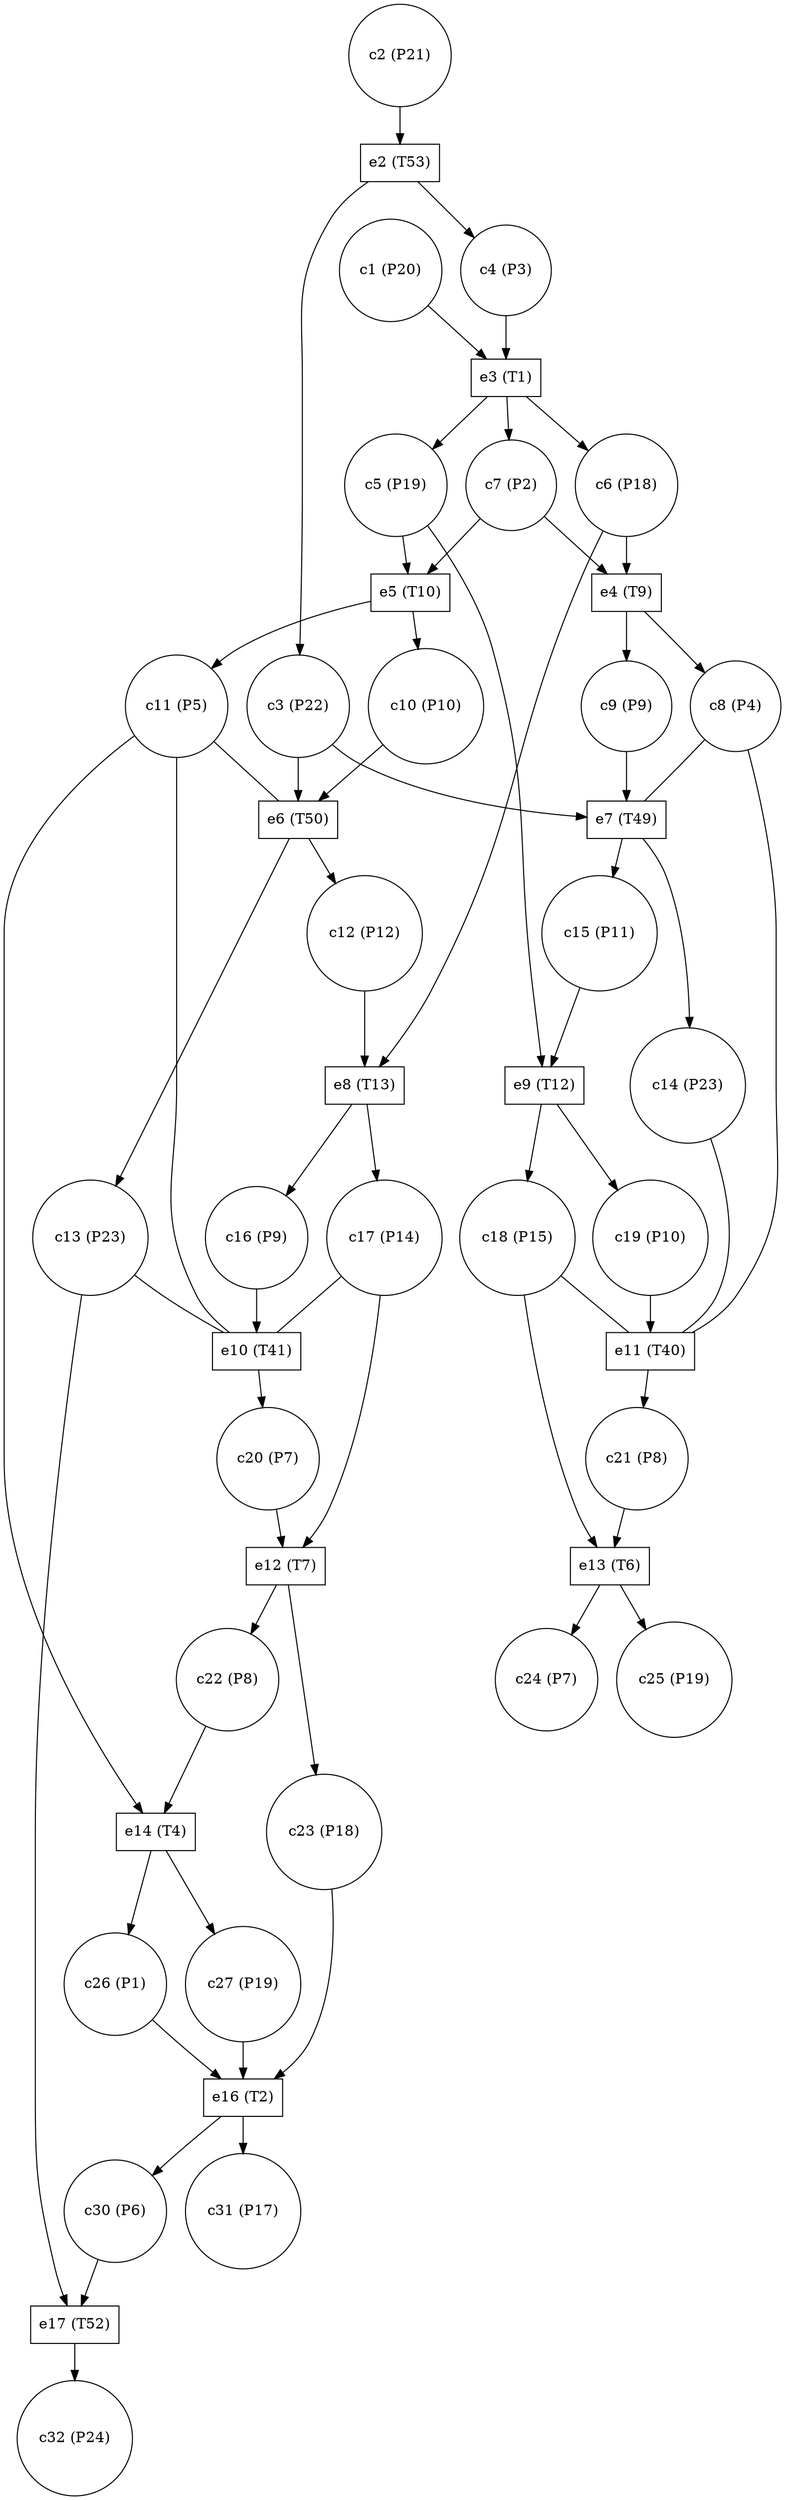 digraph PetriNet {
// Places
p21 [shape=circle label="c21 (P8)"];
p5 [shape=circle label="c5 (P19)"];
p6 [shape=circle label="c6 (P18)"];
p4 [shape=circle label="c4 (P3)"];
p12 [shape=circle label="c12 (P12)"];
p7 [shape=circle label="c7 (P2)"];
p14 [shape=circle label="c14 (P23)"];
p20 [shape=circle label="c20 (P7)"];
p24 [shape=circle label="c24 (P7)"];
p31 [shape=circle label="c31 (P17)"];
p1 [shape=circle label="c1 (P20)"];
p8 [shape=circle label="c8 (P4)"];
p9 [shape=circle label="c9 (P9)"];
p3 [shape=circle label="c3 (P22)"];
p22 [shape=circle label="c22 (P8)"];
p11 [shape=circle label="c11 (P5)"];
p13 [shape=circle label="c13 (P23)"];
p15 [shape=circle label="c15 (P11)"];
p2 [shape=circle label="c2 (P21)"];
p10 [shape=circle label="c10 (P10)"];
p32 [shape=circle label="c32 (P24)"];
p19 [shape=circle label="c19 (P10)"];
p16 [shape=circle label="c16 (P9)"];
p17 [shape=circle label="c17 (P14)"];
p26 [shape=circle label="c26 (P1)"];
p27 [shape=circle label="c27 (P19)"];
p30 [shape=circle label="c30 (P6)"];
p23 [shape=circle label="c23 (P18)"];
p18 [shape=circle label="c18 (P15)"];
p25 [shape=circle label="c25 (P19)"];
// Transitions
t2 [shape=box label="e2 (T53)"];
t9 [shape=box label="e9 (T12)"];
t4 [shape=box label="e4 (T9)"];
t7 [shape=box label="e7 (T49)"];
t11 [shape=box label="e11 (T40)"];
t10 [shape=box label="e10 (T41)"];
t5 [shape=box label="e5 (T10)"];
t13 [shape=box label="e13 (T6)"];
t12 [shape=box label="e12 (T7)"];
t8 [shape=box label="e8 (T13)"];
t14 [shape=box label="e14 (T4)"];
t6 [shape=box label="e6 (T50)"];
t16 [shape=box label="e16 (T2)"];
t3 [shape=box label="e3 (T1)"];
t17 [shape=box label="e17 (T52)"];
// Edges
p21 -> t13;
p5 -> t5;
p5 -> t9;
p6 -> t4;
p6 -> t8;
p4 -> t3;
p12 -> t8;
p7 -> t5;
p7 -> t4;
p20 -> t12;
p1 -> t3;
p9 -> t7;
p3 -> t6;
p3 -> t7;
p22 -> t14;
p11 -> t14;
p13 -> t17;
p15 -> t9;
p2 -> t2;
p10 -> t6;
p19 -> t11;
p16 -> t10;
p17 -> t12;
p26 -> t16;
p27 -> t16;
p30 -> t17;
p23 -> t16;
p18 -> t13;
t2 -> p3;
t2 -> p4;
t9 -> p18;
t9 -> p19;
t4 -> p8;
t4 -> p9;
t7 -> p14;
t7 -> p15;
p8 -> t7 [dir=none];
t11 -> p21;
p8 -> t11 [dir=none];
p14 -> t11 [dir=none];
p18 -> t11 [dir=none];
t10 -> p20;
p11 -> t10 [dir=none];
p13 -> t10 [dir=none];
p17 -> t10 [dir=none];
t5 -> p10;
t5 -> p11;
t13 -> p24;
t13 -> p25;
t12 -> p22;
t12 -> p23;
t8 -> p16;
t8 -> p17;
t14 -> p26;
t14 -> p27;
t6 -> p12;
t6 -> p13;
p11 -> t6 [dir=none];
t16 -> p30;
t16 -> p31;
t3 -> p5;
t3 -> p6;
t3 -> p7;
t17 -> p32;
}
